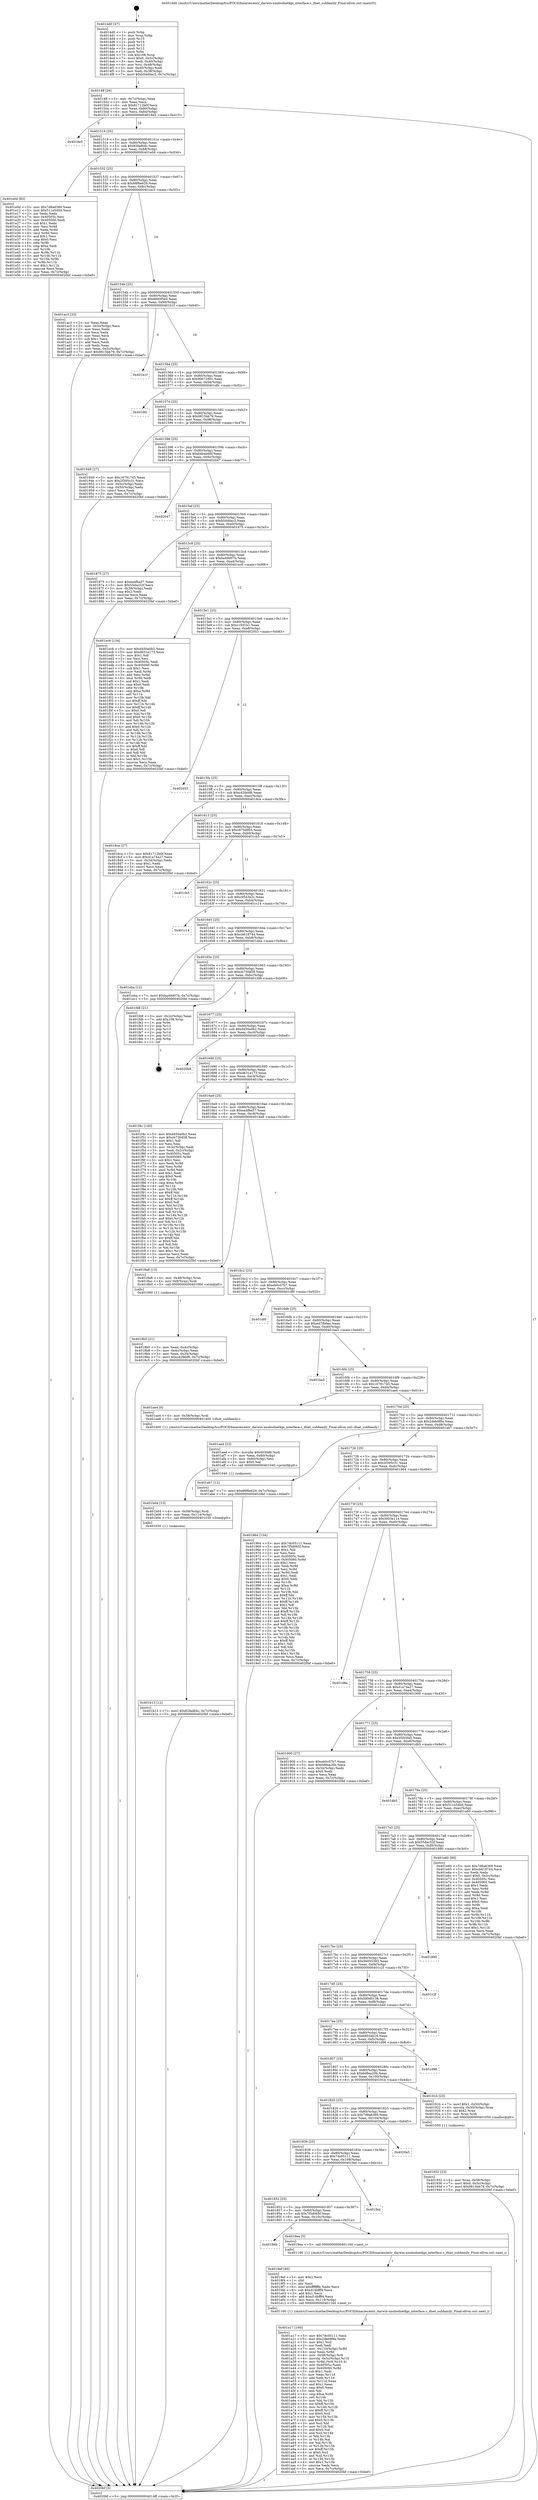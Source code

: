 digraph "0x4014d0" {
  label = "0x4014d0 (/mnt/c/Users/mathe/Desktop/tcc/POCII/binaries/extr_darwin-xnubsdnetkpi_interface.c_ifnet_subfamily_Final-ollvm.out::main(0))"
  labelloc = "t"
  node[shape=record]

  Entry [label="",width=0.3,height=0.3,shape=circle,fillcolor=black,style=filled]
  "0x4014ff" [label="{
     0x4014ff [26]\l
     | [instrs]\l
     &nbsp;&nbsp;0x4014ff \<+3\>: mov -0x7c(%rbp),%eax\l
     &nbsp;&nbsp;0x401502 \<+2\>: mov %eax,%ecx\l
     &nbsp;&nbsp;0x401504 \<+6\>: sub $0x81712b0f,%ecx\l
     &nbsp;&nbsp;0x40150a \<+3\>: mov %eax,-0x80(%rbp)\l
     &nbsp;&nbsp;0x40150d \<+6\>: mov %ecx,-0x84(%rbp)\l
     &nbsp;&nbsp;0x401513 \<+6\>: je 00000000004018e5 \<main+0x415\>\l
  }"]
  "0x4018e5" [label="{
     0x4018e5\l
  }", style=dashed]
  "0x401519" [label="{
     0x401519 [25]\l
     | [instrs]\l
     &nbsp;&nbsp;0x401519 \<+5\>: jmp 000000000040151e \<main+0x4e\>\l
     &nbsp;&nbsp;0x40151e \<+3\>: mov -0x80(%rbp),%eax\l
     &nbsp;&nbsp;0x401521 \<+5\>: sub $0x82fadb4c,%eax\l
     &nbsp;&nbsp;0x401526 \<+6\>: mov %eax,-0x88(%rbp)\l
     &nbsp;&nbsp;0x40152c \<+6\>: je 0000000000401e0d \<main+0x93d\>\l
  }"]
  Exit [label="",width=0.3,height=0.3,shape=circle,fillcolor=black,style=filled,peripheries=2]
  "0x401e0d" [label="{
     0x401e0d [83]\l
     | [instrs]\l
     &nbsp;&nbsp;0x401e0d \<+5\>: mov $0x7d8a6369,%eax\l
     &nbsp;&nbsp;0x401e12 \<+5\>: mov $0x511e540d,%ecx\l
     &nbsp;&nbsp;0x401e17 \<+2\>: xor %edx,%edx\l
     &nbsp;&nbsp;0x401e19 \<+7\>: mov 0x40505c,%esi\l
     &nbsp;&nbsp;0x401e20 \<+7\>: mov 0x405060,%edi\l
     &nbsp;&nbsp;0x401e27 \<+3\>: sub $0x1,%edx\l
     &nbsp;&nbsp;0x401e2a \<+3\>: mov %esi,%r8d\l
     &nbsp;&nbsp;0x401e2d \<+3\>: add %edx,%r8d\l
     &nbsp;&nbsp;0x401e30 \<+4\>: imul %r8d,%esi\l
     &nbsp;&nbsp;0x401e34 \<+3\>: and $0x1,%esi\l
     &nbsp;&nbsp;0x401e37 \<+3\>: cmp $0x0,%esi\l
     &nbsp;&nbsp;0x401e3a \<+4\>: sete %r9b\l
     &nbsp;&nbsp;0x401e3e \<+3\>: cmp $0xa,%edi\l
     &nbsp;&nbsp;0x401e41 \<+4\>: setl %r10b\l
     &nbsp;&nbsp;0x401e45 \<+3\>: mov %r9b,%r11b\l
     &nbsp;&nbsp;0x401e48 \<+3\>: and %r10b,%r11b\l
     &nbsp;&nbsp;0x401e4b \<+3\>: xor %r10b,%r9b\l
     &nbsp;&nbsp;0x401e4e \<+3\>: or %r9b,%r11b\l
     &nbsp;&nbsp;0x401e51 \<+4\>: test $0x1,%r11b\l
     &nbsp;&nbsp;0x401e55 \<+3\>: cmovne %ecx,%eax\l
     &nbsp;&nbsp;0x401e58 \<+3\>: mov %eax,-0x7c(%rbp)\l
     &nbsp;&nbsp;0x401e5b \<+5\>: jmp 00000000004020bf \<main+0xbef\>\l
  }"]
  "0x401532" [label="{
     0x401532 [25]\l
     | [instrs]\l
     &nbsp;&nbsp;0x401532 \<+5\>: jmp 0000000000401537 \<main+0x67\>\l
     &nbsp;&nbsp;0x401537 \<+3\>: mov -0x80(%rbp),%eax\l
     &nbsp;&nbsp;0x40153a \<+5\>: sub $0x88f6e629,%eax\l
     &nbsp;&nbsp;0x40153f \<+6\>: mov %eax,-0x8c(%rbp)\l
     &nbsp;&nbsp;0x401545 \<+6\>: je 0000000000401ac3 \<main+0x5f3\>\l
  }"]
  "0x401b13" [label="{
     0x401b13 [12]\l
     | [instrs]\l
     &nbsp;&nbsp;0x401b13 \<+7\>: movl $0x82fadb4c,-0x7c(%rbp)\l
     &nbsp;&nbsp;0x401b1a \<+5\>: jmp 00000000004020bf \<main+0xbef\>\l
  }"]
  "0x401ac3" [label="{
     0x401ac3 [33]\l
     | [instrs]\l
     &nbsp;&nbsp;0x401ac3 \<+2\>: xor %eax,%eax\l
     &nbsp;&nbsp;0x401ac5 \<+3\>: mov -0x5c(%rbp),%ecx\l
     &nbsp;&nbsp;0x401ac8 \<+2\>: mov %eax,%edx\l
     &nbsp;&nbsp;0x401aca \<+2\>: sub %ecx,%edx\l
     &nbsp;&nbsp;0x401acc \<+2\>: mov %eax,%ecx\l
     &nbsp;&nbsp;0x401ace \<+3\>: sub $0x1,%ecx\l
     &nbsp;&nbsp;0x401ad1 \<+2\>: add %ecx,%edx\l
     &nbsp;&nbsp;0x401ad3 \<+2\>: sub %edx,%eax\l
     &nbsp;&nbsp;0x401ad5 \<+3\>: mov %eax,-0x5c(%rbp)\l
     &nbsp;&nbsp;0x401ad8 \<+7\>: movl $0x9815bb79,-0x7c(%rbp)\l
     &nbsp;&nbsp;0x401adf \<+5\>: jmp 00000000004020bf \<main+0xbef\>\l
  }"]
  "0x40154b" [label="{
     0x40154b [25]\l
     | [instrs]\l
     &nbsp;&nbsp;0x40154b \<+5\>: jmp 0000000000401550 \<main+0x80\>\l
     &nbsp;&nbsp;0x401550 \<+3\>: mov -0x80(%rbp),%eax\l
     &nbsp;&nbsp;0x401553 \<+5\>: sub $0x8940f5e0,%eax\l
     &nbsp;&nbsp;0x401558 \<+6\>: mov %eax,-0x90(%rbp)\l
     &nbsp;&nbsp;0x40155e \<+6\>: je 0000000000401b1f \<main+0x64f\>\l
  }"]
  "0x401b04" [label="{
     0x401b04 [15]\l
     | [instrs]\l
     &nbsp;&nbsp;0x401b04 \<+4\>: mov -0x58(%rbp),%rdi\l
     &nbsp;&nbsp;0x401b08 \<+6\>: mov %eax,-0x114(%rbp)\l
     &nbsp;&nbsp;0x401b0e \<+5\>: call 0000000000401030 \<free@plt\>\l
     | [calls]\l
     &nbsp;&nbsp;0x401030 \{1\} (unknown)\l
  }"]
  "0x401b1f" [label="{
     0x401b1f\l
  }", style=dashed]
  "0x401564" [label="{
     0x401564 [25]\l
     | [instrs]\l
     &nbsp;&nbsp;0x401564 \<+5\>: jmp 0000000000401569 \<main+0x99\>\l
     &nbsp;&nbsp;0x401569 \<+3\>: mov -0x80(%rbp),%eax\l
     &nbsp;&nbsp;0x40156c \<+5\>: sub $0x90e72d91,%eax\l
     &nbsp;&nbsp;0x401571 \<+6\>: mov %eax,-0x94(%rbp)\l
     &nbsp;&nbsp;0x401577 \<+6\>: je 0000000000401dfc \<main+0x92c\>\l
  }"]
  "0x401aed" [label="{
     0x401aed [23]\l
     | [instrs]\l
     &nbsp;&nbsp;0x401aed \<+10\>: movabs $0x4030d6,%rdi\l
     &nbsp;&nbsp;0x401af7 \<+3\>: mov %eax,-0x60(%rbp)\l
     &nbsp;&nbsp;0x401afa \<+3\>: mov -0x60(%rbp),%esi\l
     &nbsp;&nbsp;0x401afd \<+2\>: mov $0x0,%al\l
     &nbsp;&nbsp;0x401aff \<+5\>: call 0000000000401040 \<printf@plt\>\l
     | [calls]\l
     &nbsp;&nbsp;0x401040 \{1\} (unknown)\l
  }"]
  "0x401dfc" [label="{
     0x401dfc\l
  }", style=dashed]
  "0x40157d" [label="{
     0x40157d [25]\l
     | [instrs]\l
     &nbsp;&nbsp;0x40157d \<+5\>: jmp 0000000000401582 \<main+0xb2\>\l
     &nbsp;&nbsp;0x401582 \<+3\>: mov -0x80(%rbp),%eax\l
     &nbsp;&nbsp;0x401585 \<+5\>: sub $0x9815bb79,%eax\l
     &nbsp;&nbsp;0x40158a \<+6\>: mov %eax,-0x98(%rbp)\l
     &nbsp;&nbsp;0x401590 \<+6\>: je 0000000000401949 \<main+0x479\>\l
  }"]
  "0x401a17" [label="{
     0x401a17 [160]\l
     | [instrs]\l
     &nbsp;&nbsp;0x401a17 \<+5\>: mov $0x7dc05111,%ecx\l
     &nbsp;&nbsp;0x401a1c \<+5\>: mov $0x2deb9f9a,%edx\l
     &nbsp;&nbsp;0x401a21 \<+3\>: mov $0x1,%sil\l
     &nbsp;&nbsp;0x401a24 \<+2\>: xor %edi,%edi\l
     &nbsp;&nbsp;0x401a26 \<+7\>: mov -0x110(%rbp),%r8d\l
     &nbsp;&nbsp;0x401a2d \<+4\>: imul %eax,%r8d\l
     &nbsp;&nbsp;0x401a31 \<+4\>: mov -0x58(%rbp),%r9\l
     &nbsp;&nbsp;0x401a35 \<+4\>: movslq -0x5c(%rbp),%r10\l
     &nbsp;&nbsp;0x401a39 \<+4\>: mov %r8d,(%r9,%r10,4)\l
     &nbsp;&nbsp;0x401a3d \<+7\>: mov 0x40505c,%eax\l
     &nbsp;&nbsp;0x401a44 \<+8\>: mov 0x405060,%r8d\l
     &nbsp;&nbsp;0x401a4c \<+3\>: sub $0x1,%edi\l
     &nbsp;&nbsp;0x401a4f \<+3\>: mov %eax,%r11d\l
     &nbsp;&nbsp;0x401a52 \<+3\>: add %edi,%r11d\l
     &nbsp;&nbsp;0x401a55 \<+4\>: imul %r11d,%eax\l
     &nbsp;&nbsp;0x401a59 \<+3\>: and $0x1,%eax\l
     &nbsp;&nbsp;0x401a5c \<+3\>: cmp $0x0,%eax\l
     &nbsp;&nbsp;0x401a5f \<+3\>: sete %bl\l
     &nbsp;&nbsp;0x401a62 \<+4\>: cmp $0xa,%r8d\l
     &nbsp;&nbsp;0x401a66 \<+4\>: setl %r14b\l
     &nbsp;&nbsp;0x401a6a \<+3\>: mov %bl,%r15b\l
     &nbsp;&nbsp;0x401a6d \<+4\>: xor $0xff,%r15b\l
     &nbsp;&nbsp;0x401a71 \<+3\>: mov %r14b,%r12b\l
     &nbsp;&nbsp;0x401a74 \<+4\>: xor $0xff,%r12b\l
     &nbsp;&nbsp;0x401a78 \<+4\>: xor $0x0,%sil\l
     &nbsp;&nbsp;0x401a7c \<+3\>: mov %r15b,%r13b\l
     &nbsp;&nbsp;0x401a7f \<+4\>: and $0x0,%r13b\l
     &nbsp;&nbsp;0x401a83 \<+3\>: and %sil,%bl\l
     &nbsp;&nbsp;0x401a86 \<+3\>: mov %r12b,%al\l
     &nbsp;&nbsp;0x401a89 \<+2\>: and $0x0,%al\l
     &nbsp;&nbsp;0x401a8b \<+3\>: and %sil,%r14b\l
     &nbsp;&nbsp;0x401a8e \<+3\>: or %bl,%r13b\l
     &nbsp;&nbsp;0x401a91 \<+3\>: or %r14b,%al\l
     &nbsp;&nbsp;0x401a94 \<+3\>: xor %al,%r13b\l
     &nbsp;&nbsp;0x401a97 \<+3\>: or %r12b,%r15b\l
     &nbsp;&nbsp;0x401a9a \<+4\>: xor $0xff,%r15b\l
     &nbsp;&nbsp;0x401a9e \<+4\>: or $0x0,%sil\l
     &nbsp;&nbsp;0x401aa2 \<+3\>: and %sil,%r15b\l
     &nbsp;&nbsp;0x401aa5 \<+3\>: or %r15b,%r13b\l
     &nbsp;&nbsp;0x401aa8 \<+4\>: test $0x1,%r13b\l
     &nbsp;&nbsp;0x401aac \<+3\>: cmovne %edx,%ecx\l
     &nbsp;&nbsp;0x401aaf \<+3\>: mov %ecx,-0x7c(%rbp)\l
     &nbsp;&nbsp;0x401ab2 \<+5\>: jmp 00000000004020bf \<main+0xbef\>\l
  }"]
  "0x401949" [label="{
     0x401949 [27]\l
     | [instrs]\l
     &nbsp;&nbsp;0x401949 \<+5\>: mov $0x16791745,%eax\l
     &nbsp;&nbsp;0x40194e \<+5\>: mov $0x2f395c31,%ecx\l
     &nbsp;&nbsp;0x401953 \<+3\>: mov -0x5c(%rbp),%edx\l
     &nbsp;&nbsp;0x401956 \<+3\>: cmp -0x50(%rbp),%edx\l
     &nbsp;&nbsp;0x401959 \<+3\>: cmovl %ecx,%eax\l
     &nbsp;&nbsp;0x40195c \<+3\>: mov %eax,-0x7c(%rbp)\l
     &nbsp;&nbsp;0x40195f \<+5\>: jmp 00000000004020bf \<main+0xbef\>\l
  }"]
  "0x401596" [label="{
     0x401596 [25]\l
     | [instrs]\l
     &nbsp;&nbsp;0x401596 \<+5\>: jmp 000000000040159b \<main+0xcb\>\l
     &nbsp;&nbsp;0x40159b \<+3\>: mov -0x80(%rbp),%eax\l
     &nbsp;&nbsp;0x40159e \<+5\>: sub $0xb4b4e66f,%eax\l
     &nbsp;&nbsp;0x4015a3 \<+6\>: mov %eax,-0x9c(%rbp)\l
     &nbsp;&nbsp;0x4015a9 \<+6\>: je 0000000000402047 \<main+0xb77\>\l
  }"]
  "0x4019ef" [label="{
     0x4019ef [40]\l
     | [instrs]\l
     &nbsp;&nbsp;0x4019ef \<+5\>: mov $0x2,%ecx\l
     &nbsp;&nbsp;0x4019f4 \<+1\>: cltd\l
     &nbsp;&nbsp;0x4019f5 \<+2\>: idiv %ecx\l
     &nbsp;&nbsp;0x4019f7 \<+6\>: imul $0xfffffffe,%edx,%ecx\l
     &nbsp;&nbsp;0x4019fd \<+6\>: sub $0xd14bfff4,%ecx\l
     &nbsp;&nbsp;0x401a03 \<+3\>: add $0x1,%ecx\l
     &nbsp;&nbsp;0x401a06 \<+6\>: add $0xd14bfff4,%ecx\l
     &nbsp;&nbsp;0x401a0c \<+6\>: mov %ecx,-0x110(%rbp)\l
     &nbsp;&nbsp;0x401a12 \<+5\>: call 0000000000401160 \<next_i\>\l
     | [calls]\l
     &nbsp;&nbsp;0x401160 \{1\} (/mnt/c/Users/mathe/Desktop/tcc/POCII/binaries/extr_darwin-xnubsdnetkpi_interface.c_ifnet_subfamily_Final-ollvm.out::next_i)\l
  }"]
  "0x402047" [label="{
     0x402047\l
  }", style=dashed]
  "0x4015af" [label="{
     0x4015af [25]\l
     | [instrs]\l
     &nbsp;&nbsp;0x4015af \<+5\>: jmp 00000000004015b4 \<main+0xe4\>\l
     &nbsp;&nbsp;0x4015b4 \<+3\>: mov -0x80(%rbp),%eax\l
     &nbsp;&nbsp;0x4015b7 \<+5\>: sub $0xb5dd0ac2,%eax\l
     &nbsp;&nbsp;0x4015bc \<+6\>: mov %eax,-0xa0(%rbp)\l
     &nbsp;&nbsp;0x4015c2 \<+6\>: je 0000000000401875 \<main+0x3a5\>\l
  }"]
  "0x40186b" [label="{
     0x40186b\l
  }", style=dashed]
  "0x401875" [label="{
     0x401875 [27]\l
     | [instrs]\l
     &nbsp;&nbsp;0x401875 \<+5\>: mov $0xea4fba57,%eax\l
     &nbsp;&nbsp;0x40187a \<+5\>: mov $0x55dac52f,%ecx\l
     &nbsp;&nbsp;0x40187f \<+3\>: mov -0x38(%rbp),%edx\l
     &nbsp;&nbsp;0x401882 \<+3\>: cmp $0x2,%edx\l
     &nbsp;&nbsp;0x401885 \<+3\>: cmovne %ecx,%eax\l
     &nbsp;&nbsp;0x401888 \<+3\>: mov %eax,-0x7c(%rbp)\l
     &nbsp;&nbsp;0x40188b \<+5\>: jmp 00000000004020bf \<main+0xbef\>\l
  }"]
  "0x4015c8" [label="{
     0x4015c8 [25]\l
     | [instrs]\l
     &nbsp;&nbsp;0x4015c8 \<+5\>: jmp 00000000004015cd \<main+0xfd\>\l
     &nbsp;&nbsp;0x4015cd \<+3\>: mov -0x80(%rbp),%eax\l
     &nbsp;&nbsp;0x4015d0 \<+5\>: sub $0xba49d07b,%eax\l
     &nbsp;&nbsp;0x4015d5 \<+6\>: mov %eax,-0xa4(%rbp)\l
     &nbsp;&nbsp;0x4015db \<+6\>: je 0000000000401ec6 \<main+0x9f6\>\l
  }"]
  "0x4020bf" [label="{
     0x4020bf [5]\l
     | [instrs]\l
     &nbsp;&nbsp;0x4020bf \<+5\>: jmp 00000000004014ff \<main+0x2f\>\l
  }"]
  "0x4014d0" [label="{
     0x4014d0 [47]\l
     | [instrs]\l
     &nbsp;&nbsp;0x4014d0 \<+1\>: push %rbp\l
     &nbsp;&nbsp;0x4014d1 \<+3\>: mov %rsp,%rbp\l
     &nbsp;&nbsp;0x4014d4 \<+2\>: push %r15\l
     &nbsp;&nbsp;0x4014d6 \<+2\>: push %r14\l
     &nbsp;&nbsp;0x4014d8 \<+2\>: push %r13\l
     &nbsp;&nbsp;0x4014da \<+2\>: push %r12\l
     &nbsp;&nbsp;0x4014dc \<+1\>: push %rbx\l
     &nbsp;&nbsp;0x4014dd \<+7\>: sub $0x108,%rsp\l
     &nbsp;&nbsp;0x4014e4 \<+7\>: movl $0x0,-0x3c(%rbp)\l
     &nbsp;&nbsp;0x4014eb \<+3\>: mov %edi,-0x40(%rbp)\l
     &nbsp;&nbsp;0x4014ee \<+4\>: mov %rsi,-0x48(%rbp)\l
     &nbsp;&nbsp;0x4014f2 \<+3\>: mov -0x40(%rbp),%edi\l
     &nbsp;&nbsp;0x4014f5 \<+3\>: mov %edi,-0x38(%rbp)\l
     &nbsp;&nbsp;0x4014f8 \<+7\>: movl $0xb5dd0ac2,-0x7c(%rbp)\l
  }"]
  "0x4019ea" [label="{
     0x4019ea [5]\l
     | [instrs]\l
     &nbsp;&nbsp;0x4019ea \<+5\>: call 0000000000401160 \<next_i\>\l
     | [calls]\l
     &nbsp;&nbsp;0x401160 \{1\} (/mnt/c/Users/mathe/Desktop/tcc/POCII/binaries/extr_darwin-xnubsdnetkpi_interface.c_ifnet_subfamily_Final-ollvm.out::next_i)\l
  }"]
  "0x401ec6" [label="{
     0x401ec6 [134]\l
     | [instrs]\l
     &nbsp;&nbsp;0x401ec6 \<+5\>: mov $0xd450a0b2,%eax\l
     &nbsp;&nbsp;0x401ecb \<+5\>: mov $0xd631e173,%ecx\l
     &nbsp;&nbsp;0x401ed0 \<+2\>: mov $0x1,%dl\l
     &nbsp;&nbsp;0x401ed2 \<+2\>: xor %esi,%esi\l
     &nbsp;&nbsp;0x401ed4 \<+7\>: mov 0x40505c,%edi\l
     &nbsp;&nbsp;0x401edb \<+8\>: mov 0x405060,%r8d\l
     &nbsp;&nbsp;0x401ee3 \<+3\>: sub $0x1,%esi\l
     &nbsp;&nbsp;0x401ee6 \<+3\>: mov %edi,%r9d\l
     &nbsp;&nbsp;0x401ee9 \<+3\>: add %esi,%r9d\l
     &nbsp;&nbsp;0x401eec \<+4\>: imul %r9d,%edi\l
     &nbsp;&nbsp;0x401ef0 \<+3\>: and $0x1,%edi\l
     &nbsp;&nbsp;0x401ef3 \<+3\>: cmp $0x0,%edi\l
     &nbsp;&nbsp;0x401ef6 \<+4\>: sete %r10b\l
     &nbsp;&nbsp;0x401efa \<+4\>: cmp $0xa,%r8d\l
     &nbsp;&nbsp;0x401efe \<+4\>: setl %r11b\l
     &nbsp;&nbsp;0x401f02 \<+3\>: mov %r10b,%bl\l
     &nbsp;&nbsp;0x401f05 \<+3\>: xor $0xff,%bl\l
     &nbsp;&nbsp;0x401f08 \<+3\>: mov %r11b,%r14b\l
     &nbsp;&nbsp;0x401f0b \<+4\>: xor $0xff,%r14b\l
     &nbsp;&nbsp;0x401f0f \<+3\>: xor $0x0,%dl\l
     &nbsp;&nbsp;0x401f12 \<+3\>: mov %bl,%r15b\l
     &nbsp;&nbsp;0x401f15 \<+4\>: and $0x0,%r15b\l
     &nbsp;&nbsp;0x401f19 \<+3\>: and %dl,%r10b\l
     &nbsp;&nbsp;0x401f1c \<+3\>: mov %r14b,%r12b\l
     &nbsp;&nbsp;0x401f1f \<+4\>: and $0x0,%r12b\l
     &nbsp;&nbsp;0x401f23 \<+3\>: and %dl,%r11b\l
     &nbsp;&nbsp;0x401f26 \<+3\>: or %r10b,%r15b\l
     &nbsp;&nbsp;0x401f29 \<+3\>: or %r11b,%r12b\l
     &nbsp;&nbsp;0x401f2c \<+3\>: xor %r12b,%r15b\l
     &nbsp;&nbsp;0x401f2f \<+3\>: or %r14b,%bl\l
     &nbsp;&nbsp;0x401f32 \<+3\>: xor $0xff,%bl\l
     &nbsp;&nbsp;0x401f35 \<+3\>: or $0x0,%dl\l
     &nbsp;&nbsp;0x401f38 \<+2\>: and %dl,%bl\l
     &nbsp;&nbsp;0x401f3a \<+3\>: or %bl,%r15b\l
     &nbsp;&nbsp;0x401f3d \<+4\>: test $0x1,%r15b\l
     &nbsp;&nbsp;0x401f41 \<+3\>: cmovne %ecx,%eax\l
     &nbsp;&nbsp;0x401f44 \<+3\>: mov %eax,-0x7c(%rbp)\l
     &nbsp;&nbsp;0x401f47 \<+5\>: jmp 00000000004020bf \<main+0xbef\>\l
  }"]
  "0x4015e1" [label="{
     0x4015e1 [25]\l
     | [instrs]\l
     &nbsp;&nbsp;0x4015e1 \<+5\>: jmp 00000000004015e6 \<main+0x116\>\l
     &nbsp;&nbsp;0x4015e6 \<+3\>: mov -0x80(%rbp),%eax\l
     &nbsp;&nbsp;0x4015e9 \<+5\>: sub $0xc1fcf1b1,%eax\l
     &nbsp;&nbsp;0x4015ee \<+6\>: mov %eax,-0xa8(%rbp)\l
     &nbsp;&nbsp;0x4015f4 \<+6\>: je 0000000000402053 \<main+0xb83\>\l
  }"]
  "0x401852" [label="{
     0x401852 [25]\l
     | [instrs]\l
     &nbsp;&nbsp;0x401852 \<+5\>: jmp 0000000000401857 \<main+0x387\>\l
     &nbsp;&nbsp;0x401857 \<+3\>: mov -0x80(%rbp),%eax\l
     &nbsp;&nbsp;0x40185a \<+5\>: sub $0x7f5d065f,%eax\l
     &nbsp;&nbsp;0x40185f \<+6\>: mov %eax,-0x10c(%rbp)\l
     &nbsp;&nbsp;0x401865 \<+6\>: je 00000000004019ea \<main+0x51a\>\l
  }"]
  "0x402053" [label="{
     0x402053\l
  }", style=dashed]
  "0x4015fa" [label="{
     0x4015fa [25]\l
     | [instrs]\l
     &nbsp;&nbsp;0x4015fa \<+5\>: jmp 00000000004015ff \<main+0x12f\>\l
     &nbsp;&nbsp;0x4015ff \<+3\>: mov -0x80(%rbp),%eax\l
     &nbsp;&nbsp;0x401602 \<+5\>: sub $0xc42febf6,%eax\l
     &nbsp;&nbsp;0x401607 \<+6\>: mov %eax,-0xac(%rbp)\l
     &nbsp;&nbsp;0x40160d \<+6\>: je 00000000004018ca \<main+0x3fa\>\l
  }"]
  "0x401fed" [label="{
     0x401fed\l
  }", style=dashed]
  "0x4018ca" [label="{
     0x4018ca [27]\l
     | [instrs]\l
     &nbsp;&nbsp;0x4018ca \<+5\>: mov $0x81712b0f,%eax\l
     &nbsp;&nbsp;0x4018cf \<+5\>: mov $0x41a74a27,%ecx\l
     &nbsp;&nbsp;0x4018d4 \<+3\>: mov -0x34(%rbp),%edx\l
     &nbsp;&nbsp;0x4018d7 \<+3\>: cmp $0x1,%edx\l
     &nbsp;&nbsp;0x4018da \<+3\>: cmovl %ecx,%eax\l
     &nbsp;&nbsp;0x4018dd \<+3\>: mov %eax,-0x7c(%rbp)\l
     &nbsp;&nbsp;0x4018e0 \<+5\>: jmp 00000000004020bf \<main+0xbef\>\l
  }"]
  "0x401613" [label="{
     0x401613 [25]\l
     | [instrs]\l
     &nbsp;&nbsp;0x401613 \<+5\>: jmp 0000000000401618 \<main+0x148\>\l
     &nbsp;&nbsp;0x401618 \<+3\>: mov -0x80(%rbp),%eax\l
     &nbsp;&nbsp;0x40161b \<+5\>: sub $0xc875d903,%eax\l
     &nbsp;&nbsp;0x401620 \<+6\>: mov %eax,-0xb0(%rbp)\l
     &nbsp;&nbsp;0x401626 \<+6\>: je 0000000000401cb5 \<main+0x7e5\>\l
  }"]
  "0x401839" [label="{
     0x401839 [25]\l
     | [instrs]\l
     &nbsp;&nbsp;0x401839 \<+5\>: jmp 000000000040183e \<main+0x36e\>\l
     &nbsp;&nbsp;0x40183e \<+3\>: mov -0x80(%rbp),%eax\l
     &nbsp;&nbsp;0x401841 \<+5\>: sub $0x7dc05111,%eax\l
     &nbsp;&nbsp;0x401846 \<+6\>: mov %eax,-0x108(%rbp)\l
     &nbsp;&nbsp;0x40184c \<+6\>: je 0000000000401fed \<main+0xb1d\>\l
  }"]
  "0x401cb5" [label="{
     0x401cb5\l
  }", style=dashed]
  "0x40162c" [label="{
     0x40162c [25]\l
     | [instrs]\l
     &nbsp;&nbsp;0x40162c \<+5\>: jmp 0000000000401631 \<main+0x161\>\l
     &nbsp;&nbsp;0x401631 \<+3\>: mov -0x80(%rbp),%eax\l
     &nbsp;&nbsp;0x401634 \<+5\>: sub $0xc9543e2c,%eax\l
     &nbsp;&nbsp;0x401639 \<+6\>: mov %eax,-0xb4(%rbp)\l
     &nbsp;&nbsp;0x40163f \<+6\>: je 0000000000401c14 \<main+0x744\>\l
  }"]
  "0x4020a5" [label="{
     0x4020a5\l
  }", style=dashed]
  "0x401c14" [label="{
     0x401c14\l
  }", style=dashed]
  "0x401645" [label="{
     0x401645 [25]\l
     | [instrs]\l
     &nbsp;&nbsp;0x401645 \<+5\>: jmp 000000000040164a \<main+0x17a\>\l
     &nbsp;&nbsp;0x40164a \<+3\>: mov -0x80(%rbp),%eax\l
     &nbsp;&nbsp;0x40164d \<+5\>: sub $0xcb618744,%eax\l
     &nbsp;&nbsp;0x401652 \<+6\>: mov %eax,-0xb8(%rbp)\l
     &nbsp;&nbsp;0x401658 \<+6\>: je 0000000000401eba \<main+0x9ea\>\l
  }"]
  "0x401932" [label="{
     0x401932 [23]\l
     | [instrs]\l
     &nbsp;&nbsp;0x401932 \<+4\>: mov %rax,-0x58(%rbp)\l
     &nbsp;&nbsp;0x401936 \<+7\>: movl $0x0,-0x5c(%rbp)\l
     &nbsp;&nbsp;0x40193d \<+7\>: movl $0x9815bb79,-0x7c(%rbp)\l
     &nbsp;&nbsp;0x401944 \<+5\>: jmp 00000000004020bf \<main+0xbef\>\l
  }"]
  "0x401eba" [label="{
     0x401eba [12]\l
     | [instrs]\l
     &nbsp;&nbsp;0x401eba \<+7\>: movl $0xba49d07b,-0x7c(%rbp)\l
     &nbsp;&nbsp;0x401ec1 \<+5\>: jmp 00000000004020bf \<main+0xbef\>\l
  }"]
  "0x40165e" [label="{
     0x40165e [25]\l
     | [instrs]\l
     &nbsp;&nbsp;0x40165e \<+5\>: jmp 0000000000401663 \<main+0x193\>\l
     &nbsp;&nbsp;0x401663 \<+3\>: mov -0x80(%rbp),%eax\l
     &nbsp;&nbsp;0x401666 \<+5\>: sub $0xcb730d58,%eax\l
     &nbsp;&nbsp;0x40166b \<+6\>: mov %eax,-0xbc(%rbp)\l
     &nbsp;&nbsp;0x401671 \<+6\>: je 0000000000401fd8 \<main+0xb08\>\l
  }"]
  "0x401820" [label="{
     0x401820 [25]\l
     | [instrs]\l
     &nbsp;&nbsp;0x401820 \<+5\>: jmp 0000000000401825 \<main+0x355\>\l
     &nbsp;&nbsp;0x401825 \<+3\>: mov -0x80(%rbp),%eax\l
     &nbsp;&nbsp;0x401828 \<+5\>: sub $0x7d8a6369,%eax\l
     &nbsp;&nbsp;0x40182d \<+6\>: mov %eax,-0x104(%rbp)\l
     &nbsp;&nbsp;0x401833 \<+6\>: je 00000000004020a5 \<main+0xbd5\>\l
  }"]
  "0x401fd8" [label="{
     0x401fd8 [21]\l
     | [instrs]\l
     &nbsp;&nbsp;0x401fd8 \<+3\>: mov -0x2c(%rbp),%eax\l
     &nbsp;&nbsp;0x401fdb \<+7\>: add $0x108,%rsp\l
     &nbsp;&nbsp;0x401fe2 \<+1\>: pop %rbx\l
     &nbsp;&nbsp;0x401fe3 \<+2\>: pop %r12\l
     &nbsp;&nbsp;0x401fe5 \<+2\>: pop %r13\l
     &nbsp;&nbsp;0x401fe7 \<+2\>: pop %r14\l
     &nbsp;&nbsp;0x401fe9 \<+2\>: pop %r15\l
     &nbsp;&nbsp;0x401feb \<+1\>: pop %rbp\l
     &nbsp;&nbsp;0x401fec \<+1\>: ret\l
  }"]
  "0x401677" [label="{
     0x401677 [25]\l
     | [instrs]\l
     &nbsp;&nbsp;0x401677 \<+5\>: jmp 000000000040167c \<main+0x1ac\>\l
     &nbsp;&nbsp;0x40167c \<+3\>: mov -0x80(%rbp),%eax\l
     &nbsp;&nbsp;0x40167f \<+5\>: sub $0xd450a0b2,%eax\l
     &nbsp;&nbsp;0x401684 \<+6\>: mov %eax,-0xc0(%rbp)\l
     &nbsp;&nbsp;0x40168a \<+6\>: je 00000000004020b8 \<main+0xbe8\>\l
  }"]
  "0x40191b" [label="{
     0x40191b [23]\l
     | [instrs]\l
     &nbsp;&nbsp;0x40191b \<+7\>: movl $0x1,-0x50(%rbp)\l
     &nbsp;&nbsp;0x401922 \<+4\>: movslq -0x50(%rbp),%rax\l
     &nbsp;&nbsp;0x401926 \<+4\>: shl $0x2,%rax\l
     &nbsp;&nbsp;0x40192a \<+3\>: mov %rax,%rdi\l
     &nbsp;&nbsp;0x40192d \<+5\>: call 0000000000401050 \<malloc@plt\>\l
     | [calls]\l
     &nbsp;&nbsp;0x401050 \{1\} (unknown)\l
  }"]
  "0x4020b8" [label="{
     0x4020b8\l
  }", style=dashed]
  "0x401690" [label="{
     0x401690 [25]\l
     | [instrs]\l
     &nbsp;&nbsp;0x401690 \<+5\>: jmp 0000000000401695 \<main+0x1c5\>\l
     &nbsp;&nbsp;0x401695 \<+3\>: mov -0x80(%rbp),%eax\l
     &nbsp;&nbsp;0x401698 \<+5\>: sub $0xd631e173,%eax\l
     &nbsp;&nbsp;0x40169d \<+6\>: mov %eax,-0xc4(%rbp)\l
     &nbsp;&nbsp;0x4016a3 \<+6\>: je 0000000000401f4c \<main+0xa7c\>\l
  }"]
  "0x401807" [label="{
     0x401807 [25]\l
     | [instrs]\l
     &nbsp;&nbsp;0x401807 \<+5\>: jmp 000000000040180c \<main+0x33c\>\l
     &nbsp;&nbsp;0x40180c \<+3\>: mov -0x80(%rbp),%eax\l
     &nbsp;&nbsp;0x40180f \<+5\>: sub $0x6d8ea20b,%eax\l
     &nbsp;&nbsp;0x401814 \<+6\>: mov %eax,-0x100(%rbp)\l
     &nbsp;&nbsp;0x40181a \<+6\>: je 000000000040191b \<main+0x44b\>\l
  }"]
  "0x401f4c" [label="{
     0x401f4c [140]\l
     | [instrs]\l
     &nbsp;&nbsp;0x401f4c \<+5\>: mov $0xd450a0b2,%eax\l
     &nbsp;&nbsp;0x401f51 \<+5\>: mov $0xcb730d58,%ecx\l
     &nbsp;&nbsp;0x401f56 \<+2\>: mov $0x1,%dl\l
     &nbsp;&nbsp;0x401f58 \<+2\>: xor %esi,%esi\l
     &nbsp;&nbsp;0x401f5a \<+3\>: mov -0x3c(%rbp),%edi\l
     &nbsp;&nbsp;0x401f5d \<+3\>: mov %edi,-0x2c(%rbp)\l
     &nbsp;&nbsp;0x401f60 \<+7\>: mov 0x40505c,%edi\l
     &nbsp;&nbsp;0x401f67 \<+8\>: mov 0x405060,%r8d\l
     &nbsp;&nbsp;0x401f6f \<+3\>: sub $0x1,%esi\l
     &nbsp;&nbsp;0x401f72 \<+3\>: mov %edi,%r9d\l
     &nbsp;&nbsp;0x401f75 \<+3\>: add %esi,%r9d\l
     &nbsp;&nbsp;0x401f78 \<+4\>: imul %r9d,%edi\l
     &nbsp;&nbsp;0x401f7c \<+3\>: and $0x1,%edi\l
     &nbsp;&nbsp;0x401f7f \<+3\>: cmp $0x0,%edi\l
     &nbsp;&nbsp;0x401f82 \<+4\>: sete %r10b\l
     &nbsp;&nbsp;0x401f86 \<+4\>: cmp $0xa,%r8d\l
     &nbsp;&nbsp;0x401f8a \<+4\>: setl %r11b\l
     &nbsp;&nbsp;0x401f8e \<+3\>: mov %r10b,%bl\l
     &nbsp;&nbsp;0x401f91 \<+3\>: xor $0xff,%bl\l
     &nbsp;&nbsp;0x401f94 \<+3\>: mov %r11b,%r14b\l
     &nbsp;&nbsp;0x401f97 \<+4\>: xor $0xff,%r14b\l
     &nbsp;&nbsp;0x401f9b \<+3\>: xor $0x0,%dl\l
     &nbsp;&nbsp;0x401f9e \<+3\>: mov %bl,%r15b\l
     &nbsp;&nbsp;0x401fa1 \<+4\>: and $0x0,%r15b\l
     &nbsp;&nbsp;0x401fa5 \<+3\>: and %dl,%r10b\l
     &nbsp;&nbsp;0x401fa8 \<+3\>: mov %r14b,%r12b\l
     &nbsp;&nbsp;0x401fab \<+4\>: and $0x0,%r12b\l
     &nbsp;&nbsp;0x401faf \<+3\>: and %dl,%r11b\l
     &nbsp;&nbsp;0x401fb2 \<+3\>: or %r10b,%r15b\l
     &nbsp;&nbsp;0x401fb5 \<+3\>: or %r11b,%r12b\l
     &nbsp;&nbsp;0x401fb8 \<+3\>: xor %r12b,%r15b\l
     &nbsp;&nbsp;0x401fbb \<+3\>: or %r14b,%bl\l
     &nbsp;&nbsp;0x401fbe \<+3\>: xor $0xff,%bl\l
     &nbsp;&nbsp;0x401fc1 \<+3\>: or $0x0,%dl\l
     &nbsp;&nbsp;0x401fc4 \<+2\>: and %dl,%bl\l
     &nbsp;&nbsp;0x401fc6 \<+3\>: or %bl,%r15b\l
     &nbsp;&nbsp;0x401fc9 \<+4\>: test $0x1,%r15b\l
     &nbsp;&nbsp;0x401fcd \<+3\>: cmovne %ecx,%eax\l
     &nbsp;&nbsp;0x401fd0 \<+3\>: mov %eax,-0x7c(%rbp)\l
     &nbsp;&nbsp;0x401fd3 \<+5\>: jmp 00000000004020bf \<main+0xbef\>\l
  }"]
  "0x4016a9" [label="{
     0x4016a9 [25]\l
     | [instrs]\l
     &nbsp;&nbsp;0x4016a9 \<+5\>: jmp 00000000004016ae \<main+0x1de\>\l
     &nbsp;&nbsp;0x4016ae \<+3\>: mov -0x80(%rbp),%eax\l
     &nbsp;&nbsp;0x4016b1 \<+5\>: sub $0xea4fba57,%eax\l
     &nbsp;&nbsp;0x4016b6 \<+6\>: mov %eax,-0xc8(%rbp)\l
     &nbsp;&nbsp;0x4016bc \<+6\>: je 00000000004018a8 \<main+0x3d8\>\l
  }"]
  "0x401d96" [label="{
     0x401d96\l
  }", style=dashed]
  "0x4018a8" [label="{
     0x4018a8 [13]\l
     | [instrs]\l
     &nbsp;&nbsp;0x4018a8 \<+4\>: mov -0x48(%rbp),%rax\l
     &nbsp;&nbsp;0x4018ac \<+4\>: mov 0x8(%rax),%rdi\l
     &nbsp;&nbsp;0x4018b0 \<+5\>: call 0000000000401060 \<atoi@plt\>\l
     | [calls]\l
     &nbsp;&nbsp;0x401060 \{1\} (unknown)\l
  }"]
  "0x4016c2" [label="{
     0x4016c2 [25]\l
     | [instrs]\l
     &nbsp;&nbsp;0x4016c2 \<+5\>: jmp 00000000004016c7 \<main+0x1f7\>\l
     &nbsp;&nbsp;0x4016c7 \<+3\>: mov -0x80(%rbp),%eax\l
     &nbsp;&nbsp;0x4016ca \<+5\>: sub $0xeb0c07b7,%eax\l
     &nbsp;&nbsp;0x4016cf \<+6\>: mov %eax,-0xcc(%rbp)\l
     &nbsp;&nbsp;0x4016d5 \<+6\>: je 0000000000401df0 \<main+0x920\>\l
  }"]
  "0x4018b5" [label="{
     0x4018b5 [21]\l
     | [instrs]\l
     &nbsp;&nbsp;0x4018b5 \<+3\>: mov %eax,-0x4c(%rbp)\l
     &nbsp;&nbsp;0x4018b8 \<+3\>: mov -0x4c(%rbp),%eax\l
     &nbsp;&nbsp;0x4018bb \<+3\>: mov %eax,-0x34(%rbp)\l
     &nbsp;&nbsp;0x4018be \<+7\>: movl $0xc42febf6,-0x7c(%rbp)\l
     &nbsp;&nbsp;0x4018c5 \<+5\>: jmp 00000000004020bf \<main+0xbef\>\l
  }"]
  "0x4017ee" [label="{
     0x4017ee [25]\l
     | [instrs]\l
     &nbsp;&nbsp;0x4017ee \<+5\>: jmp 00000000004017f3 \<main+0x323\>\l
     &nbsp;&nbsp;0x4017f3 \<+3\>: mov -0x80(%rbp),%eax\l
     &nbsp;&nbsp;0x4017f6 \<+5\>: sub $0x68034b16,%eax\l
     &nbsp;&nbsp;0x4017fb \<+6\>: mov %eax,-0xfc(%rbp)\l
     &nbsp;&nbsp;0x401801 \<+6\>: je 0000000000401d96 \<main+0x8c6\>\l
  }"]
  "0x401df0" [label="{
     0x401df0\l
  }", style=dashed]
  "0x4016db" [label="{
     0x4016db [25]\l
     | [instrs]\l
     &nbsp;&nbsp;0x4016db \<+5\>: jmp 00000000004016e0 \<main+0x210\>\l
     &nbsp;&nbsp;0x4016e0 \<+3\>: mov -0x80(%rbp),%eax\l
     &nbsp;&nbsp;0x4016e3 \<+5\>: sub $0xed7fb6ea,%eax\l
     &nbsp;&nbsp;0x4016e8 \<+6\>: mov %eax,-0xd0(%rbp)\l
     &nbsp;&nbsp;0x4016ee \<+6\>: je 0000000000401ba5 \<main+0x6d5\>\l
  }"]
  "0x401b4d" [label="{
     0x401b4d\l
  }", style=dashed]
  "0x401ba5" [label="{
     0x401ba5\l
  }", style=dashed]
  "0x4016f4" [label="{
     0x4016f4 [25]\l
     | [instrs]\l
     &nbsp;&nbsp;0x4016f4 \<+5\>: jmp 00000000004016f9 \<main+0x229\>\l
     &nbsp;&nbsp;0x4016f9 \<+3\>: mov -0x80(%rbp),%eax\l
     &nbsp;&nbsp;0x4016fc \<+5\>: sub $0x16791745,%eax\l
     &nbsp;&nbsp;0x401701 \<+6\>: mov %eax,-0xd4(%rbp)\l
     &nbsp;&nbsp;0x401707 \<+6\>: je 0000000000401ae4 \<main+0x614\>\l
  }"]
  "0x4017d5" [label="{
     0x4017d5 [25]\l
     | [instrs]\l
     &nbsp;&nbsp;0x4017d5 \<+5\>: jmp 00000000004017da \<main+0x30a\>\l
     &nbsp;&nbsp;0x4017da \<+3\>: mov -0x80(%rbp),%eax\l
     &nbsp;&nbsp;0x4017dd \<+5\>: sub $0x580d0138,%eax\l
     &nbsp;&nbsp;0x4017e2 \<+6\>: mov %eax,-0xf8(%rbp)\l
     &nbsp;&nbsp;0x4017e8 \<+6\>: je 0000000000401b4d \<main+0x67d\>\l
  }"]
  "0x401ae4" [label="{
     0x401ae4 [9]\l
     | [instrs]\l
     &nbsp;&nbsp;0x401ae4 \<+4\>: mov -0x58(%rbp),%rdi\l
     &nbsp;&nbsp;0x401ae8 \<+5\>: call 0000000000401400 \<ifnet_subfamily\>\l
     | [calls]\l
     &nbsp;&nbsp;0x401400 \{1\} (/mnt/c/Users/mathe/Desktop/tcc/POCII/binaries/extr_darwin-xnubsdnetkpi_interface.c_ifnet_subfamily_Final-ollvm.out::ifnet_subfamily)\l
  }"]
  "0x40170d" [label="{
     0x40170d [25]\l
     | [instrs]\l
     &nbsp;&nbsp;0x40170d \<+5\>: jmp 0000000000401712 \<main+0x242\>\l
     &nbsp;&nbsp;0x401712 \<+3\>: mov -0x80(%rbp),%eax\l
     &nbsp;&nbsp;0x401715 \<+5\>: sub $0x2deb9f9a,%eax\l
     &nbsp;&nbsp;0x40171a \<+6\>: mov %eax,-0xd8(%rbp)\l
     &nbsp;&nbsp;0x401720 \<+6\>: je 0000000000401ab7 \<main+0x5e7\>\l
  }"]
  "0x401c2f" [label="{
     0x401c2f\l
  }", style=dashed]
  "0x401ab7" [label="{
     0x401ab7 [12]\l
     | [instrs]\l
     &nbsp;&nbsp;0x401ab7 \<+7\>: movl $0x88f6e629,-0x7c(%rbp)\l
     &nbsp;&nbsp;0x401abe \<+5\>: jmp 00000000004020bf \<main+0xbef\>\l
  }"]
  "0x401726" [label="{
     0x401726 [25]\l
     | [instrs]\l
     &nbsp;&nbsp;0x401726 \<+5\>: jmp 000000000040172b \<main+0x25b\>\l
     &nbsp;&nbsp;0x40172b \<+3\>: mov -0x80(%rbp),%eax\l
     &nbsp;&nbsp;0x40172e \<+5\>: sub $0x2f395c31,%eax\l
     &nbsp;&nbsp;0x401733 \<+6\>: mov %eax,-0xdc(%rbp)\l
     &nbsp;&nbsp;0x401739 \<+6\>: je 0000000000401964 \<main+0x494\>\l
  }"]
  "0x4017bc" [label="{
     0x4017bc [25]\l
     | [instrs]\l
     &nbsp;&nbsp;0x4017bc \<+5\>: jmp 00000000004017c1 \<main+0x2f1\>\l
     &nbsp;&nbsp;0x4017c1 \<+3\>: mov -0x80(%rbp),%eax\l
     &nbsp;&nbsp;0x4017c4 \<+5\>: sub $0x56055393,%eax\l
     &nbsp;&nbsp;0x4017c9 \<+6\>: mov %eax,-0xf4(%rbp)\l
     &nbsp;&nbsp;0x4017cf \<+6\>: je 0000000000401c2f \<main+0x75f\>\l
  }"]
  "0x401964" [label="{
     0x401964 [134]\l
     | [instrs]\l
     &nbsp;&nbsp;0x401964 \<+5\>: mov $0x7dc05111,%eax\l
     &nbsp;&nbsp;0x401969 \<+5\>: mov $0x7f5d065f,%ecx\l
     &nbsp;&nbsp;0x40196e \<+2\>: mov $0x1,%dl\l
     &nbsp;&nbsp;0x401970 \<+2\>: xor %esi,%esi\l
     &nbsp;&nbsp;0x401972 \<+7\>: mov 0x40505c,%edi\l
     &nbsp;&nbsp;0x401979 \<+8\>: mov 0x405060,%r8d\l
     &nbsp;&nbsp;0x401981 \<+3\>: sub $0x1,%esi\l
     &nbsp;&nbsp;0x401984 \<+3\>: mov %edi,%r9d\l
     &nbsp;&nbsp;0x401987 \<+3\>: add %esi,%r9d\l
     &nbsp;&nbsp;0x40198a \<+4\>: imul %r9d,%edi\l
     &nbsp;&nbsp;0x40198e \<+3\>: and $0x1,%edi\l
     &nbsp;&nbsp;0x401991 \<+3\>: cmp $0x0,%edi\l
     &nbsp;&nbsp;0x401994 \<+4\>: sete %r10b\l
     &nbsp;&nbsp;0x401998 \<+4\>: cmp $0xa,%r8d\l
     &nbsp;&nbsp;0x40199c \<+4\>: setl %r11b\l
     &nbsp;&nbsp;0x4019a0 \<+3\>: mov %r10b,%bl\l
     &nbsp;&nbsp;0x4019a3 \<+3\>: xor $0xff,%bl\l
     &nbsp;&nbsp;0x4019a6 \<+3\>: mov %r11b,%r14b\l
     &nbsp;&nbsp;0x4019a9 \<+4\>: xor $0xff,%r14b\l
     &nbsp;&nbsp;0x4019ad \<+3\>: xor $0x1,%dl\l
     &nbsp;&nbsp;0x4019b0 \<+3\>: mov %bl,%r15b\l
     &nbsp;&nbsp;0x4019b3 \<+4\>: and $0xff,%r15b\l
     &nbsp;&nbsp;0x4019b7 \<+3\>: and %dl,%r10b\l
     &nbsp;&nbsp;0x4019ba \<+3\>: mov %r14b,%r12b\l
     &nbsp;&nbsp;0x4019bd \<+4\>: and $0xff,%r12b\l
     &nbsp;&nbsp;0x4019c1 \<+3\>: and %dl,%r11b\l
     &nbsp;&nbsp;0x4019c4 \<+3\>: or %r10b,%r15b\l
     &nbsp;&nbsp;0x4019c7 \<+3\>: or %r11b,%r12b\l
     &nbsp;&nbsp;0x4019ca \<+3\>: xor %r12b,%r15b\l
     &nbsp;&nbsp;0x4019cd \<+3\>: or %r14b,%bl\l
     &nbsp;&nbsp;0x4019d0 \<+3\>: xor $0xff,%bl\l
     &nbsp;&nbsp;0x4019d3 \<+3\>: or $0x1,%dl\l
     &nbsp;&nbsp;0x4019d6 \<+2\>: and %dl,%bl\l
     &nbsp;&nbsp;0x4019d8 \<+3\>: or %bl,%r15b\l
     &nbsp;&nbsp;0x4019db \<+4\>: test $0x1,%r15b\l
     &nbsp;&nbsp;0x4019df \<+3\>: cmovne %ecx,%eax\l
     &nbsp;&nbsp;0x4019e2 \<+3\>: mov %eax,-0x7c(%rbp)\l
     &nbsp;&nbsp;0x4019e5 \<+5\>: jmp 00000000004020bf \<main+0xbef\>\l
  }"]
  "0x40173f" [label="{
     0x40173f [25]\l
     | [instrs]\l
     &nbsp;&nbsp;0x40173f \<+5\>: jmp 0000000000401744 \<main+0x274\>\l
     &nbsp;&nbsp;0x401744 \<+3\>: mov -0x80(%rbp),%eax\l
     &nbsp;&nbsp;0x401747 \<+5\>: sub $0x3003e11e,%eax\l
     &nbsp;&nbsp;0x40174c \<+6\>: mov %eax,-0xe0(%rbp)\l
     &nbsp;&nbsp;0x401752 \<+6\>: je 0000000000401d8a \<main+0x8ba\>\l
  }"]
  "0x401890" [label="{
     0x401890\l
  }", style=dashed]
  "0x401d8a" [label="{
     0x401d8a\l
  }", style=dashed]
  "0x401758" [label="{
     0x401758 [25]\l
     | [instrs]\l
     &nbsp;&nbsp;0x401758 \<+5\>: jmp 000000000040175d \<main+0x28d\>\l
     &nbsp;&nbsp;0x40175d \<+3\>: mov -0x80(%rbp),%eax\l
     &nbsp;&nbsp;0x401760 \<+5\>: sub $0x41a74a27,%eax\l
     &nbsp;&nbsp;0x401765 \<+6\>: mov %eax,-0xe4(%rbp)\l
     &nbsp;&nbsp;0x40176b \<+6\>: je 0000000000401900 \<main+0x430\>\l
  }"]
  "0x4017a3" [label="{
     0x4017a3 [25]\l
     | [instrs]\l
     &nbsp;&nbsp;0x4017a3 \<+5\>: jmp 00000000004017a8 \<main+0x2d8\>\l
     &nbsp;&nbsp;0x4017a8 \<+3\>: mov -0x80(%rbp),%eax\l
     &nbsp;&nbsp;0x4017ab \<+5\>: sub $0x55dac52f,%eax\l
     &nbsp;&nbsp;0x4017b0 \<+6\>: mov %eax,-0xf0(%rbp)\l
     &nbsp;&nbsp;0x4017b6 \<+6\>: je 0000000000401890 \<main+0x3c0\>\l
  }"]
  "0x401900" [label="{
     0x401900 [27]\l
     | [instrs]\l
     &nbsp;&nbsp;0x401900 \<+5\>: mov $0xeb0c07b7,%eax\l
     &nbsp;&nbsp;0x401905 \<+5\>: mov $0x6d8ea20b,%ecx\l
     &nbsp;&nbsp;0x40190a \<+3\>: mov -0x34(%rbp),%edx\l
     &nbsp;&nbsp;0x40190d \<+3\>: cmp $0x0,%edx\l
     &nbsp;&nbsp;0x401910 \<+3\>: cmove %ecx,%eax\l
     &nbsp;&nbsp;0x401913 \<+3\>: mov %eax,-0x7c(%rbp)\l
     &nbsp;&nbsp;0x401916 \<+5\>: jmp 00000000004020bf \<main+0xbef\>\l
  }"]
  "0x401771" [label="{
     0x401771 [25]\l
     | [instrs]\l
     &nbsp;&nbsp;0x401771 \<+5\>: jmp 0000000000401776 \<main+0x2a6\>\l
     &nbsp;&nbsp;0x401776 \<+3\>: mov -0x80(%rbp),%eax\l
     &nbsp;&nbsp;0x401779 \<+5\>: sub $0x4f2b5fa5,%eax\l
     &nbsp;&nbsp;0x40177e \<+6\>: mov %eax,-0xe8(%rbp)\l
     &nbsp;&nbsp;0x401784 \<+6\>: je 0000000000401db5 \<main+0x8e5\>\l
  }"]
  "0x401e60" [label="{
     0x401e60 [90]\l
     | [instrs]\l
     &nbsp;&nbsp;0x401e60 \<+5\>: mov $0x7d8a6369,%eax\l
     &nbsp;&nbsp;0x401e65 \<+5\>: mov $0xcb618744,%ecx\l
     &nbsp;&nbsp;0x401e6a \<+2\>: xor %edx,%edx\l
     &nbsp;&nbsp;0x401e6c \<+7\>: movl $0x0,-0x3c(%rbp)\l
     &nbsp;&nbsp;0x401e73 \<+7\>: mov 0x40505c,%esi\l
     &nbsp;&nbsp;0x401e7a \<+7\>: mov 0x405060,%edi\l
     &nbsp;&nbsp;0x401e81 \<+3\>: sub $0x1,%edx\l
     &nbsp;&nbsp;0x401e84 \<+3\>: mov %esi,%r8d\l
     &nbsp;&nbsp;0x401e87 \<+3\>: add %edx,%r8d\l
     &nbsp;&nbsp;0x401e8a \<+4\>: imul %r8d,%esi\l
     &nbsp;&nbsp;0x401e8e \<+3\>: and $0x1,%esi\l
     &nbsp;&nbsp;0x401e91 \<+3\>: cmp $0x0,%esi\l
     &nbsp;&nbsp;0x401e94 \<+4\>: sete %r9b\l
     &nbsp;&nbsp;0x401e98 \<+3\>: cmp $0xa,%edi\l
     &nbsp;&nbsp;0x401e9b \<+4\>: setl %r10b\l
     &nbsp;&nbsp;0x401e9f \<+3\>: mov %r9b,%r11b\l
     &nbsp;&nbsp;0x401ea2 \<+3\>: and %r10b,%r11b\l
     &nbsp;&nbsp;0x401ea5 \<+3\>: xor %r10b,%r9b\l
     &nbsp;&nbsp;0x401ea8 \<+3\>: or %r9b,%r11b\l
     &nbsp;&nbsp;0x401eab \<+4\>: test $0x1,%r11b\l
     &nbsp;&nbsp;0x401eaf \<+3\>: cmovne %ecx,%eax\l
     &nbsp;&nbsp;0x401eb2 \<+3\>: mov %eax,-0x7c(%rbp)\l
     &nbsp;&nbsp;0x401eb5 \<+5\>: jmp 00000000004020bf \<main+0xbef\>\l
  }"]
  "0x401db5" [label="{
     0x401db5\l
  }", style=dashed]
  "0x40178a" [label="{
     0x40178a [25]\l
     | [instrs]\l
     &nbsp;&nbsp;0x40178a \<+5\>: jmp 000000000040178f \<main+0x2bf\>\l
     &nbsp;&nbsp;0x40178f \<+3\>: mov -0x80(%rbp),%eax\l
     &nbsp;&nbsp;0x401792 \<+5\>: sub $0x511e540d,%eax\l
     &nbsp;&nbsp;0x401797 \<+6\>: mov %eax,-0xec(%rbp)\l
     &nbsp;&nbsp;0x40179d \<+6\>: je 0000000000401e60 \<main+0x990\>\l
  }"]
  Entry -> "0x4014d0" [label=" 1"]
  "0x4014ff" -> "0x4018e5" [label=" 0"]
  "0x4014ff" -> "0x401519" [label=" 18"]
  "0x401fd8" -> Exit [label=" 1"]
  "0x401519" -> "0x401e0d" [label=" 1"]
  "0x401519" -> "0x401532" [label=" 17"]
  "0x401f4c" -> "0x4020bf" [label=" 1"]
  "0x401532" -> "0x401ac3" [label=" 1"]
  "0x401532" -> "0x40154b" [label=" 16"]
  "0x401ec6" -> "0x4020bf" [label=" 1"]
  "0x40154b" -> "0x401b1f" [label=" 0"]
  "0x40154b" -> "0x401564" [label=" 16"]
  "0x401eba" -> "0x4020bf" [label=" 1"]
  "0x401564" -> "0x401dfc" [label=" 0"]
  "0x401564" -> "0x40157d" [label=" 16"]
  "0x401e60" -> "0x4020bf" [label=" 1"]
  "0x40157d" -> "0x401949" [label=" 2"]
  "0x40157d" -> "0x401596" [label=" 14"]
  "0x401e0d" -> "0x4020bf" [label=" 1"]
  "0x401596" -> "0x402047" [label=" 0"]
  "0x401596" -> "0x4015af" [label=" 14"]
  "0x401b13" -> "0x4020bf" [label=" 1"]
  "0x4015af" -> "0x401875" [label=" 1"]
  "0x4015af" -> "0x4015c8" [label=" 13"]
  "0x401875" -> "0x4020bf" [label=" 1"]
  "0x4014d0" -> "0x4014ff" [label=" 1"]
  "0x4020bf" -> "0x4014ff" [label=" 17"]
  "0x401b04" -> "0x401b13" [label=" 1"]
  "0x4015c8" -> "0x401ec6" [label=" 1"]
  "0x4015c8" -> "0x4015e1" [label=" 12"]
  "0x401aed" -> "0x401b04" [label=" 1"]
  "0x4015e1" -> "0x402053" [label=" 0"]
  "0x4015e1" -> "0x4015fa" [label=" 12"]
  "0x401ac3" -> "0x4020bf" [label=" 1"]
  "0x4015fa" -> "0x4018ca" [label=" 1"]
  "0x4015fa" -> "0x401613" [label=" 11"]
  "0x401ab7" -> "0x4020bf" [label=" 1"]
  "0x401613" -> "0x401cb5" [label=" 0"]
  "0x401613" -> "0x40162c" [label=" 11"]
  "0x4019ef" -> "0x401a17" [label=" 1"]
  "0x40162c" -> "0x401c14" [label=" 0"]
  "0x40162c" -> "0x401645" [label=" 11"]
  "0x4019ea" -> "0x4019ef" [label=" 1"]
  "0x401645" -> "0x401eba" [label=" 1"]
  "0x401645" -> "0x40165e" [label=" 10"]
  "0x401852" -> "0x4019ea" [label=" 1"]
  "0x40165e" -> "0x401fd8" [label=" 1"]
  "0x40165e" -> "0x401677" [label=" 9"]
  "0x401ae4" -> "0x401aed" [label=" 1"]
  "0x401677" -> "0x4020b8" [label=" 0"]
  "0x401677" -> "0x401690" [label=" 9"]
  "0x401839" -> "0x401852" [label=" 1"]
  "0x401690" -> "0x401f4c" [label=" 1"]
  "0x401690" -> "0x4016a9" [label=" 8"]
  "0x401a17" -> "0x4020bf" [label=" 1"]
  "0x4016a9" -> "0x4018a8" [label=" 1"]
  "0x4016a9" -> "0x4016c2" [label=" 7"]
  "0x4018a8" -> "0x4018b5" [label=" 1"]
  "0x4018b5" -> "0x4020bf" [label=" 1"]
  "0x4018ca" -> "0x4020bf" [label=" 1"]
  "0x401820" -> "0x401839" [label=" 1"]
  "0x4016c2" -> "0x401df0" [label=" 0"]
  "0x4016c2" -> "0x4016db" [label=" 7"]
  "0x401852" -> "0x40186b" [label=" 0"]
  "0x4016db" -> "0x401ba5" [label=" 0"]
  "0x4016db" -> "0x4016f4" [label=" 7"]
  "0x401964" -> "0x4020bf" [label=" 1"]
  "0x4016f4" -> "0x401ae4" [label=" 1"]
  "0x4016f4" -> "0x40170d" [label=" 6"]
  "0x401932" -> "0x4020bf" [label=" 1"]
  "0x40170d" -> "0x401ab7" [label=" 1"]
  "0x40170d" -> "0x401726" [label=" 5"]
  "0x40191b" -> "0x401932" [label=" 1"]
  "0x401726" -> "0x401964" [label=" 1"]
  "0x401726" -> "0x40173f" [label=" 4"]
  "0x401807" -> "0x40191b" [label=" 1"]
  "0x40173f" -> "0x401d8a" [label=" 0"]
  "0x40173f" -> "0x401758" [label=" 4"]
  "0x401839" -> "0x401fed" [label=" 0"]
  "0x401758" -> "0x401900" [label=" 1"]
  "0x401758" -> "0x401771" [label=" 3"]
  "0x401900" -> "0x4020bf" [label=" 1"]
  "0x4017ee" -> "0x401d96" [label=" 0"]
  "0x401771" -> "0x401db5" [label=" 0"]
  "0x401771" -> "0x40178a" [label=" 3"]
  "0x401820" -> "0x4020a5" [label=" 0"]
  "0x40178a" -> "0x401e60" [label=" 1"]
  "0x40178a" -> "0x4017a3" [label=" 2"]
  "0x4017ee" -> "0x401807" [label=" 2"]
  "0x4017a3" -> "0x401890" [label=" 0"]
  "0x4017a3" -> "0x4017bc" [label=" 2"]
  "0x401807" -> "0x401820" [label=" 1"]
  "0x4017bc" -> "0x401c2f" [label=" 0"]
  "0x4017bc" -> "0x4017d5" [label=" 2"]
  "0x401949" -> "0x4020bf" [label=" 2"]
  "0x4017d5" -> "0x401b4d" [label=" 0"]
  "0x4017d5" -> "0x4017ee" [label=" 2"]
}
